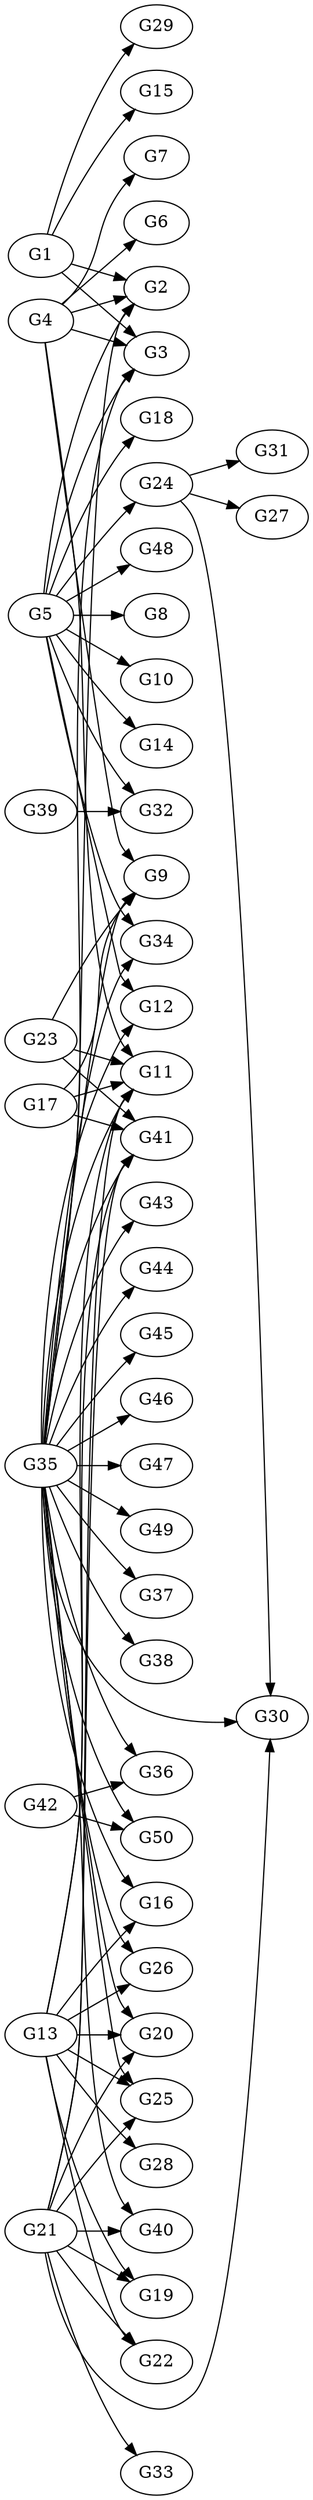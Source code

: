digraph "Yeast-50" {
	rankdir=LR;
	"G1";
	"G2";
	"G3";
	"G4";
	"G5";
	"G6";
	"G7";
	"G8";
	"G9";
	"G10";
	"G11";
	"G12";
	"G13";
	"G14";
	"G15";
	"G16";
	"G17";
	"G18";
	"G19";
	"G20";
	"G21";
	"G22";
	"G23";
	"G24";
	"G25";
	"G26";
	"G27";
	"G28";
	"G29";
	"G30";
	"G31";
	"G32";
	"G33";
	"G34";
	"G35";
	"G36";
	"G37";
	"G38";
	"G39";
	"G40";
	"G41";
	"G42";
	"G43";
	"G44";
	"G45";
	"G46";
	"G47";
	"G48";
	"G49";
	"G50";
	"G42" -> "G36";
	"G42" -> "G50";
	"G24" -> "G30";
	"G24" -> "G27";
	"G24" -> "G31";
	"G17" -> "G11";
	"G17" -> "G9";
	"G17" -> "G41";
	"G35" -> "G16";
	"G35" -> "G46";
	"G35" -> "G37";
	"G35" -> "G43";
	"G35" -> "G3";
	"G35" -> "G2";
	"G35" -> "G30";
	"G35" -> "G40";
	"G35" -> "G38";
	"G35" -> "G47";
	"G35" -> "G25";
	"G35" -> "G11";
	"G35" -> "G9";
	"G35" -> "G49";
	"G35" -> "G45";
	"G35" -> "G44";
	"G35" -> "G12";
	"G35" -> "G34";
	"G35" -> "G41";
	"G35" -> "G26";
	"G35" -> "G20";
	"G35" -> "G36";
	"G35" -> "G50";
	"G4" -> "G3";
	"G4" -> "G2";
	"G4" -> "G7";
	"G4" -> "G6";
	"G4" -> "G11";
	"G4" -> "G9";
	"G21" -> "G33";
	"G21" -> "G30";
	"G21" -> "G40";
	"G21" -> "G25";
	"G21" -> "G22";
	"G21" -> "G11";
	"G21" -> "G19";
	"G21" -> "G41";
	"G21" -> "G20";
	"G5" -> "G14";
	"G5" -> "G3";
	"G5" -> "G2";
	"G5" -> "G24";
	"G5" -> "G32";
	"G5" -> "G8";
	"G5" -> "G48";
	"G5" -> "G10";
	"G5" -> "G18";
	"G5" -> "G12";
	"G5" -> "G34";
	"G1" -> "G3";
	"G1" -> "G2";
	"G1" -> "G15";
	"G1" -> "G29";
	"G13" -> "G16";
	"G13" -> "G25";
	"G13" -> "G22";
	"G13" -> "G11";
	"G13" -> "G28";
	"G13" -> "G19";
	"G13" -> "G41";
	"G13" -> "G26";
	"G13" -> "G20";
	"G39" -> "G32";
	"G23" -> "G11";
	"G23" -> "G9";
	"G23" -> "G41";
}
